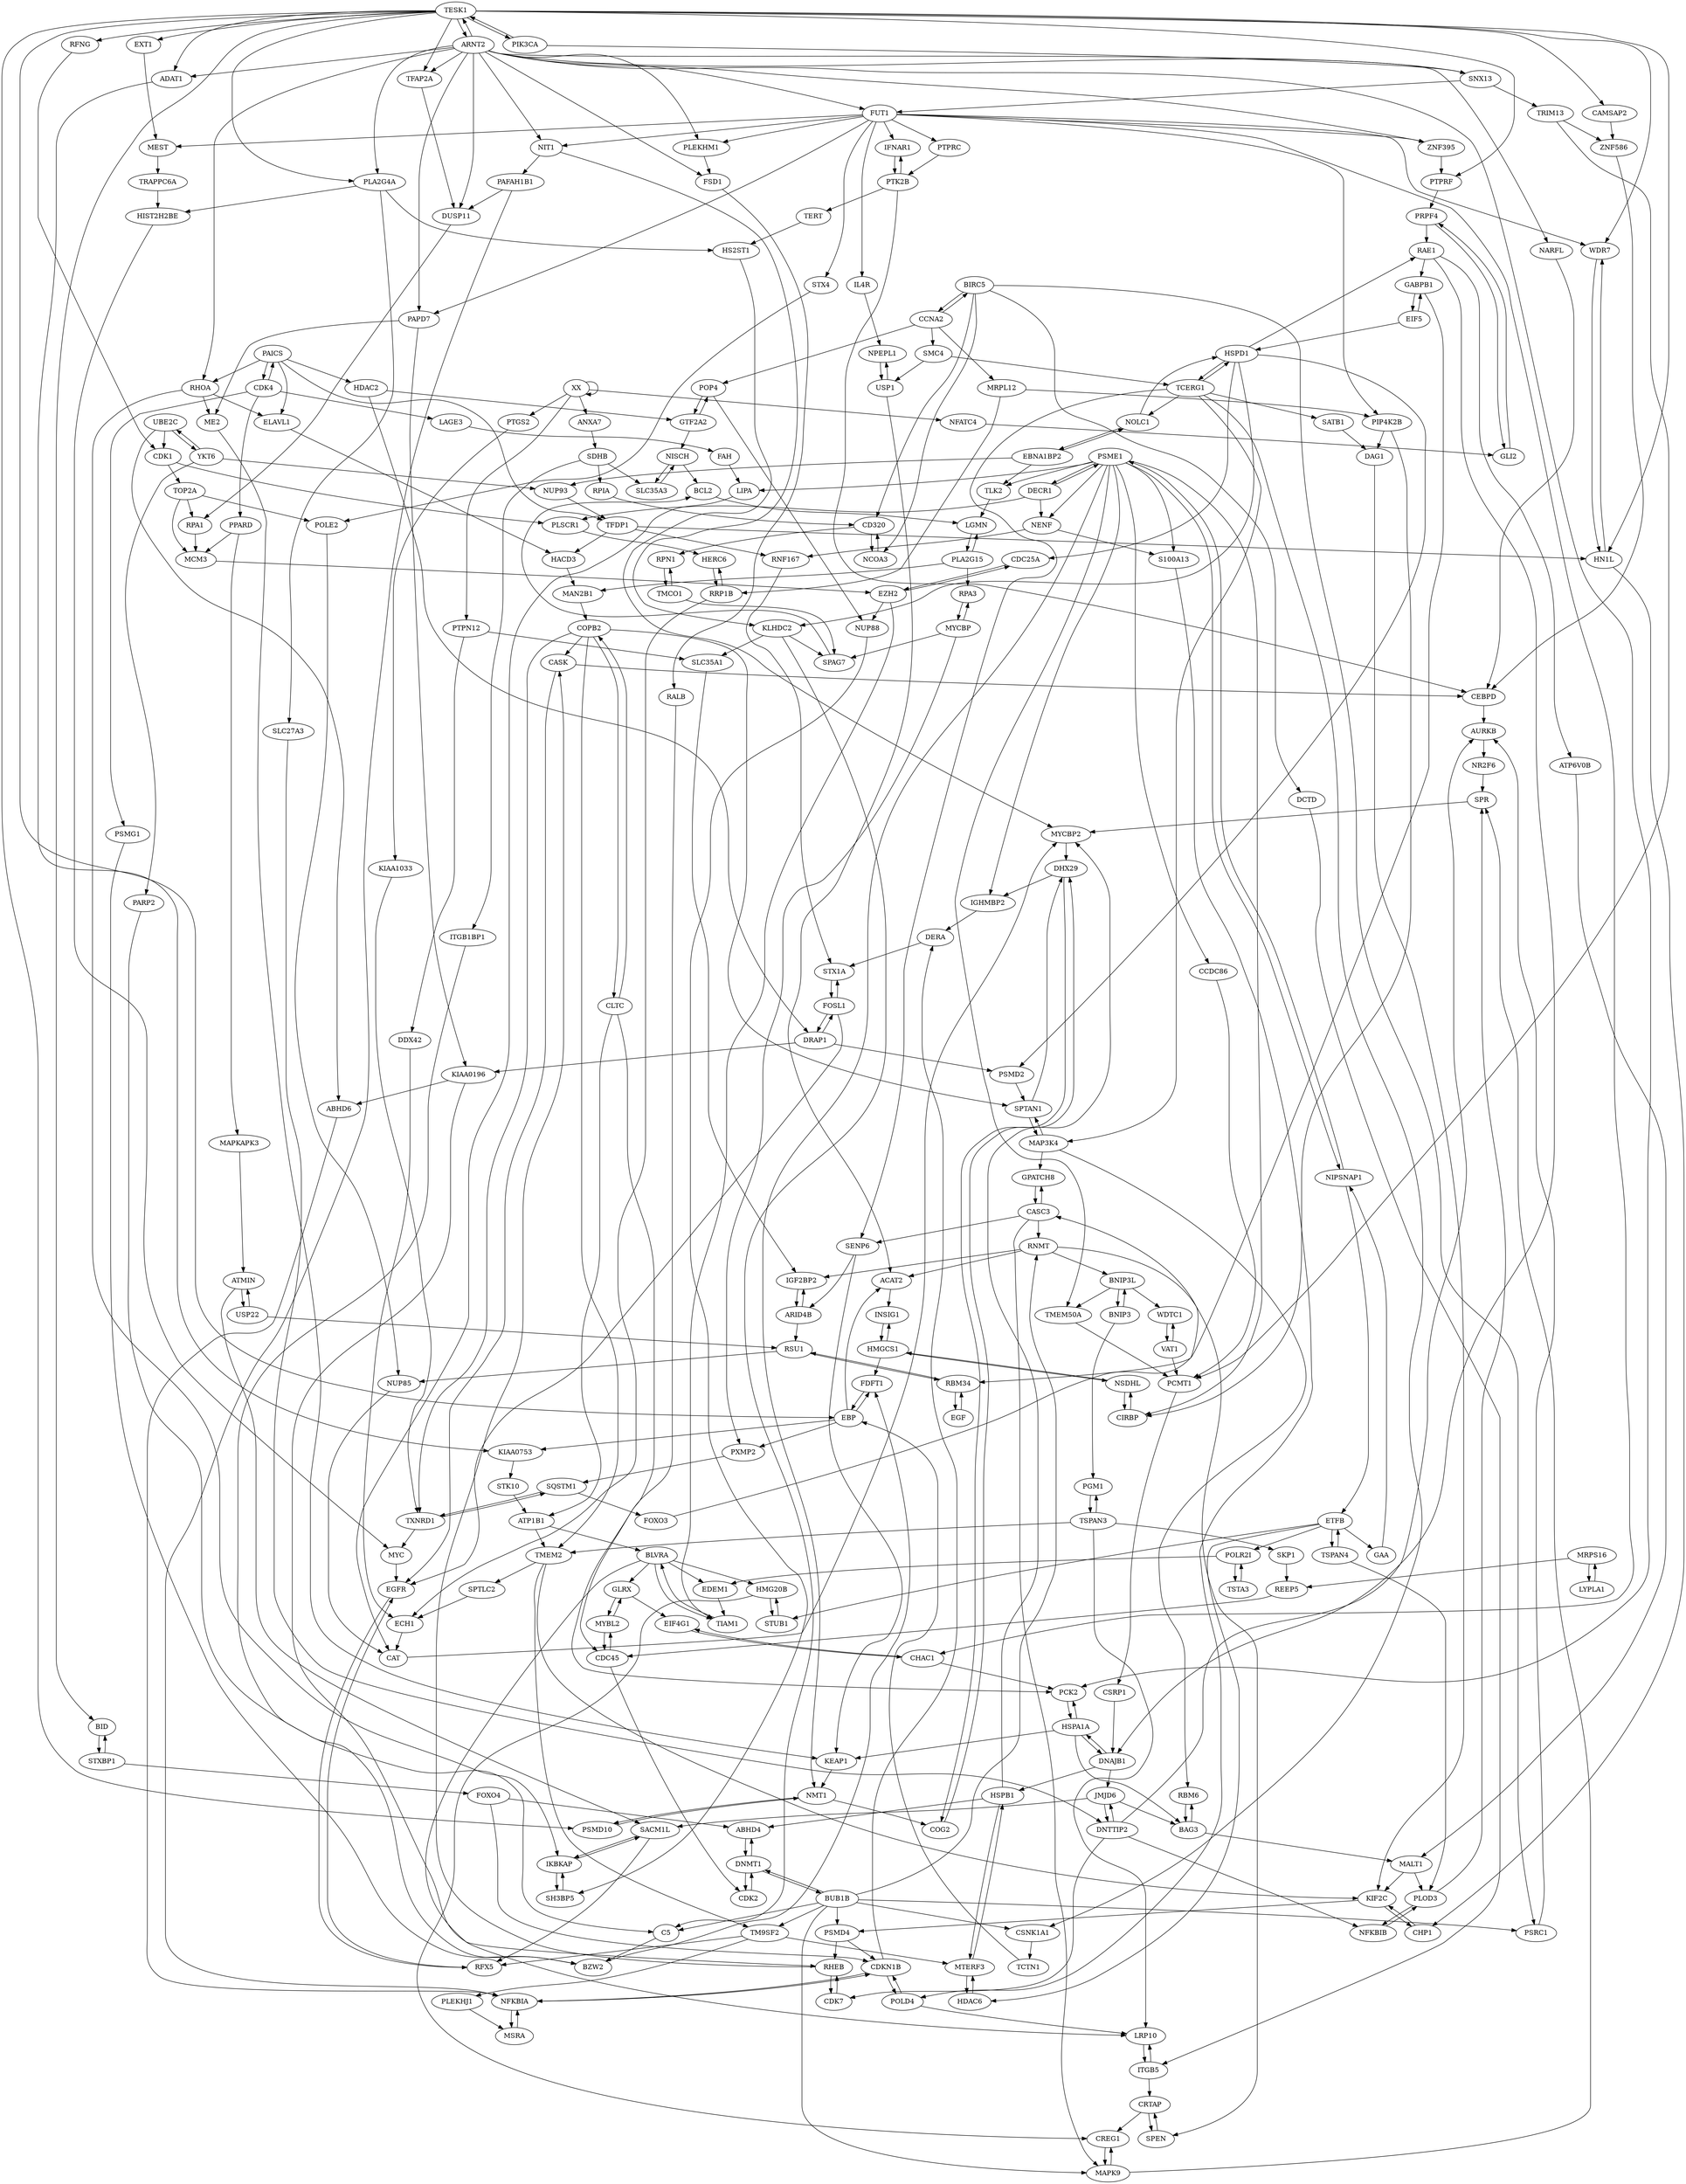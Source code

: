 digraph {
CASK -> EGFR ;
RFX5 -> EGFR ;
FOSL1 -> EGFR ;
MYC -> EGFR ;
RHEB -> CASK ;
COPB2 -> CASK ;
CLTC -> COPB2 ;
MAN2B1 -> COPB2 ;
COPB2 -> CLTC ;
DRAP1 -> FOSL1 ;
STX1A -> FOSL1 ;
HDAC2 -> DRAP1 ;
FOSL1 -> DRAP1 ;
PAICS -> HDAC2 ;
HACD3 -> MAN2B1 ;
PLA2G15 -> MAN2B1 ;
ELAVL1 -> HACD3 ;
TFDP1 -> HACD3 ;
RHOA -> ELAVL1 ;
PAICS -> ELAVL1 ;
TXNRD1 -> MYC ;
HIST2H2BE -> MYC ;
PLA2G4A -> HIST2H2BE ;
TRAPPC6A -> HIST2H2BE ;
CDK4 -> PAICS ;
PAICS -> CDK4 ;
LGMN -> PLA2G15 ;
BCL2 -> LGMN ;
TLK2 -> LGMN ;
PLA2G15 -> LGMN ;
NISCH -> BCL2 ;
SPAG7 -> BCL2 ;
SLC35A3 -> NISCH ;
GTF2A2 -> NISCH ;
HDAC2 -> GTF2A2 ;
POP4 -> GTF2A2 ;
TESK1 -> PLA2G4A ;
ARNT2 -> PLA2G4A ;
TESK1 -> ARNT2 ;
CCNA2 -> POP4 ;
GTF2A2 -> POP4 ;
BIRC5 -> CCNA2 ;
CCNA2 -> BIRC5 ;
EGFR -> RFX5 ;
SACM1L -> RFX5 ;
TM9SF2 -> RFX5 ;
PSMD4 -> RHEB ;
KIAA0196 -> RHEB ;
CDK7 -> RHEB ;
RHEB -> CDK7 ;
DNTTIP2 -> CDK7 ;
SLC27A3 -> DNTTIP2 ;
JMJD6 -> DNTTIP2 ;
DNAJB1 -> JMJD6 ;
DNTTIP2 -> JMJD6 ;
CSRP1 -> DNAJB1 ;
HSPA1A -> DNAJB1 ;
RAE1 -> DNAJB1 ;
PCMT1 -> CSRP1 ;
DNAJB1 -> HSPA1A ;
PCK2 -> HSPA1A ;
DRAP1 -> KIAA0196 ;
PAPD7 -> KIAA0196 ;
ARNT2 -> PAPD7 ;
FUT1 -> PAPD7 ;
ARNT2 -> FUT1 ;
SNX13 -> FUT1 ;
RALB -> PCK2 ;
ARNT2 -> PCK2 ;
HSPA1A -> PCK2 ;
CHAC1 -> PCK2 ;
EIF4G1 -> CHAC1 ;
FUT1 -> CHAC1 ;
GLRX -> EIF4G1 ;
CHAC1 -> EIF4G1 ;
BLVRA -> GLRX ;
MYBL2 -> GLRX ;
TIAM1 -> BLVRA ;
ATP1B1 -> BLVRA ;
CLTC -> ATP1B1 ;
STK10 -> ATP1B1 ;
CDC45 -> MYBL2 ;
GLRX -> MYBL2 ;
REEP5 -> CDC45 ;
MYBL2 -> CDC45 ;
CLTC -> CDC45 ;
VAT1 -> PCMT1 ;
TRIM13 -> PCMT1 ;
CCDC86 -> PCMT1 ;
TMEM50A -> PCMT1 ;
PSME1 -> CCDC86 ;
KIF2C -> PSMD4 ;
BUB1B -> PSMD4 ;
DNMT1 -> BUB1B ;
ABHD4 -> DNMT1 ;
CDK2 -> DNMT1 ;
BUB1B -> DNMT1 ;
FOXO4 -> ABHD4 ;
DNMT1 -> ABHD4 ;
HSPB1 -> ABHD4 ;
CDC45 -> CDK2 ;
DNMT1 -> CDK2 ;
STXBP1 -> FOXO4 ;
DNAJB1 -> HSPB1 ;
MTERF3 -> HSPB1 ;
MALT1 -> KIF2C ;
DAG1 -> KIF2C ;
CHP1 -> KIF2C ;
TMEM2 -> KIF2C ;
KIF2C -> CHP1 ;
HN1L -> CHP1 ;
SATB1 -> DAG1 ;
PIP4K2B -> DAG1 ;
WDR7 -> HN1L ;
TFDP1 -> HN1L ;
TESK1 -> HN1L ;
ATP6V0B -> MALT1 ;
BAG3 -> MALT1 ;
RAE1 -> ATP6V0B ;
RBM6 -> BAG3 ;
JMJD6 -> BAG3 ;
HSPA1A -> BAG3 ;
TM9SF2 -> MTERF3 ;
HDAC6 -> MTERF3 ;
HSPB1 -> MTERF3 ;
ETFB -> HDAC6 ;
MTERF3 -> HDAC6 ;
NIPSNAP1 -> ETFB ;
TSPAN4 -> ETFB ;
GAA -> NIPSNAP1 ;
PSME1 -> NIPSNAP1 ;
ETFB -> GAA ;
MRPL12 -> PIP4K2B ;
FUT1 -> PIP4K2B ;
CCNA2 -> MRPL12 ;
NIPSNAP1 -> PSME1 ;
DECR1 -> PSME1 ;
PSME1 -> DECR1 ;
PRPF4 -> RAE1 ;
HSPD1 -> RAE1 ;
EIF5 -> HSPD1 ;
NOLC1 -> HSPD1 ;
TCERG1 -> HSPD1 ;
GABPB1 -> EIF5 ;
RAE1 -> GABPB1 ;
EIF5 -> GABPB1 ;
TCERG1 -> NOLC1 ;
EBNA1BP2 -> NOLC1 ;
NOLC1 -> EBNA1BP2 ;
GLI2 -> PRPF4 ;
PTPRF -> PRPF4 ;
PRPF4 -> GLI2 ;
NFATC4 -> GLI2 ;
XX -> NFATC4 ;
ZNF395 -> PTPRF ;
TESK1 -> PTPRF ;
FSD1 -> RALB ;
ARNT2 -> FSD1 ;
PLEKHM1 -> FSD1 ;
ARNT2 -> PLEKHM1 ;
FUT1 -> PLEKHM1 ;
MAP3K4 -> RBM6 ;
BAG3 -> RBM6 ;
SPTAN1 -> MAP3K4 ;
TCERG1 -> MAP3K4 ;
MRPS16 -> REEP5 ;
SKP1 -> REEP5 ;
LYPLA1 -> MRPS16 ;
MRPS16 -> LYPLA1 ;
ARNT2 -> RHOA ;
PAICS -> RHOA ;
JMJD6 -> SACM1L ;
IKBKAP -> SACM1L ;
ATMIN -> SACM1L ;
MAPKAPK3 -> ATMIN ;
USP22 -> ATMIN ;
SACM1L -> IKBKAP ;
RHOA -> IKBKAP ;
SH3BP5 -> IKBKAP ;
PPARD -> MAPKAPK3 ;
CDK4 -> PPARD ;
TCERG1 -> SATB1 ;
NUP88 -> SH3BP5 ;
IKBKAP -> SH3BP5 ;
POP4 -> NUP88 ;
EZH2 -> NUP88 ;
CDC25A -> EZH2 ;
MCM3 -> EZH2 ;
HSPD1 -> CDC25A ;
EZH2 -> CDC25A ;
RPA1 -> MCM3 ;
PPARD -> MCM3 ;
TOP2A -> MCM3 ;
TOP2A -> RPA1 ;
DUSP11 -> RPA1 ;
PAFAH1B1 -> DUSP11 ;
ARNT2 -> DUSP11 ;
TFAP2A -> DUSP11 ;
NIT1 -> PAFAH1B1 ;
ARNT2 -> NIT1 ;
FUT1 -> NIT1 ;
TSPAN3 -> SKP1 ;
PLA2G4A -> SLC27A3 ;
NISCH -> SLC35A3 ;
SDHB -> SLC35A3 ;
ANXA7 -> SDHB ;
XX -> ANXA7 ;
ARNT2 -> SNX13 ;
PIK3CA -> SNX13 ;
TESK1 -> PIK3CA ;
TMCO1 -> SPAG7 ;
KLHDC2 -> SPAG7 ;
MYCBP -> SPAG7 ;
NIT1 -> KLHDC2 ;
HSPD1 -> KLHDC2 ;
RPA3 -> MYCBP ;
PLA2G15 -> RPA3 ;
MYCBP -> RPA3 ;
PSMD2 -> SPTAN1 ;
MAP3K4 -> SPTAN1 ;
COPB2 -> SPTAN1 ;
DRAP1 -> PSMD2 ;
HSPD1 -> PSMD2 ;
KIAA0753 -> STK10 ;
EBP -> KIAA0753 ;
ADAT1 -> KIAA0753 ;
ARNT2 -> ADAT1 ;
TESK1 -> ADAT1 ;
TCTN1 -> EBP ;
FDFT1 -> EBP ;
TESK1 -> EBP ;
HMGCS1 -> FDFT1 ;
BZW2 -> FDFT1 ;
EBP -> FDFT1 ;
ITGB1BP1 -> BZW2 ;
C5 -> BZW2 ;
PSMG1 -> BZW2 ;
PARP2 -> C5 ;
KLHDC2 -> C5 ;
BUB1B -> C5 ;
NSDHL -> HMGCS1 ;
INSIG1 -> HMGCS1 ;
ACAT2 -> INSIG1 ;
HMGCS1 -> INSIG1 ;
EBP -> ACAT2 ;
RNMT -> ACAT2 ;
USP1 -> ACAT2 ;
SDHB -> ITGB1BP1 ;
CIRBP -> NSDHL ;
HMGCS1 -> NSDHL ;
PIP4K2B -> CIRBP ;
NSDHL -> CIRBP ;
PSME1 -> CIRBP ;
YKT6 -> PARP2 ;
CDK4 -> PSMG1 ;
BUB1B -> RNMT ;
CASC3 -> RNMT ;
FOXO3 -> CASC3 ;
GPATCH8 -> CASC3 ;
SQSTM1 -> FOXO3 ;
CASC3 -> GPATCH8 ;
MAP3K4 -> GPATCH8 ;
PXMP2 -> SQSTM1 ;
TXNRD1 -> SQSTM1 ;
EBP -> PXMP2 ;
MYCBP -> PXMP2 ;
RNF167 -> STX1A ;
DERA -> STX1A ;
FOSL1 -> STX1A ;
CDKN1B -> DERA ;
IGHMBP2 -> DERA ;
FOXO4 -> CDKN1B ;
POLD4 -> CDKN1B ;
NFKBIA -> CDKN1B ;
PSMD4 -> CDKN1B ;
DHX29 -> IGHMBP2 ;
PSME1 -> IGHMBP2 ;
MYCBP2 -> DHX29 ;
SPTAN1 -> DHX29 ;
COG2 -> DHX29 ;
NMT1 -> COG2 ;
DHX29 -> COG2 ;
HSPB1 -> MYCBP2 ;
CAT -> MYCBP2 ;
SPR -> MYCBP2 ;
HS2ST1 -> MYCBP2 ;
ECH1 -> CAT ;
NUP85 -> CAT ;
LIPA -> CAT ;
DDX42 -> ECH1 ;
RRP1B -> ECH1 ;
SPTLC2 -> ECH1 ;
PTPN12 -> DDX42 ;
TERT -> HS2ST1 ;
PLA2G4A -> HS2ST1 ;
FAH -> LIPA ;
PSME1 -> LIPA ;
LAGE3 -> FAH ;
CDK4 -> LAGE3 ;
PAFAH1B1 -> NFKBIA ;
MSRA -> NFKBIA ;
CDKN1B -> NFKBIA ;
ABHD6 -> NFKBIA ;
UBE2C -> ABHD6 ;
KIAA0196 -> ABHD6 ;
PLEKHJ1 -> MSRA ;
NFKBIA -> MSRA ;
KEAP1 -> NMT1 ;
PSMD10 -> NMT1 ;
PSME1 -> NMT1 ;
HSPA1A -> KEAP1 ;
ME2 -> KEAP1 ;
SENP6 -> KEAP1 ;
PAPD7 -> ME2 ;
RHOA -> ME2 ;
RSU1 -> NUP85 ;
POLE2 -> NUP85 ;
TM9SF2 -> PLEKHJ1 ;
CDKN1B -> POLD4 ;
S100A13 -> POLD4 ;
STX4 -> POLE2 ;
TOP2A -> POLE2 ;
NMT1 -> PSMD10 ;
TESK1 -> PSMD10 ;
XX -> PTPN12 ;
NENF -> RNF167 ;
TFDP1 -> RNF167 ;
DECR1 -> NENF ;
PSME1 -> NENF ;
HERC6 -> RRP1B ;
MRPL12 -> RRP1B ;
PLSCR1 -> HERC6 ;
RRP1B -> HERC6 ;
CDK1 -> PLSCR1 ;
DECR1 -> PLSCR1 ;
RFNG -> CDK1 ;
UBE2C -> CDK1 ;
TESK1 -> RFNG ;
RBM34 -> RSU1 ;
USP22 -> RSU1 ;
ARID4B -> RSU1 ;
SENP6 -> ARID4B ;
IGF2BP2 -> ARID4B ;
RNMT -> IGF2BP2 ;
SLC35A1 -> IGF2BP2 ;
ARID4B -> IGF2BP2 ;
GABPB1 -> RBM34 ;
EGF -> RBM34 ;
RSU1 -> RBM34 ;
RBM34 -> EGF ;
NENF -> S100A13 ;
PSME1 -> S100A13 ;
CASC3 -> SENP6 ;
TCERG1 -> SENP6 ;
KLHDC2 -> SLC35A1 ;
PTPN12 -> SLC35A1 ;
NR2F6 -> SPR ;
MAPK9 -> SPR ;
PLOD3 -> SPR ;
CASC3 -> MAPK9 ;
CREG1 -> MAPK9 ;
BUB1B -> MAPK9 ;
CRTAP -> CREG1 ;
MAPK9 -> CREG1 ;
HMG20B -> CREG1 ;
SPEN -> CRTAP ;
ITGB5 -> CRTAP ;
STUB1 -> HMG20B ;
BLVRA -> HMG20B ;
LRP10 -> ITGB5 ;
DCTD -> ITGB5 ;
BIRC5 -> DCTD ;
BLVRA -> LRP10 ;
ITGB5 -> LRP10 ;
POLD4 -> LRP10 ;
TSPAN3 -> LRP10 ;
AURKB -> NR2F6 ;
CEBPD -> AURKB ;
DNTTIP2 -> AURKB ;
PSRC1 -> AURKB ;
PTK2B -> CEBPD ;
ZNF586 -> CEBPD ;
NARFL -> CEBPD ;
CASK -> CEBPD ;
ARNT2 -> NARFL ;
MALT1 -> PLOD3 ;
TSPAN4 -> PLOD3 ;
NFKBIB -> PLOD3 ;
PLOD3 -> NFKBIB ;
DNTTIP2 -> NFKBIB ;
BUB1B -> PSRC1 ;
BIRC5 -> PSRC1 ;
IFNAR1 -> PTK2B ;
PTPRC -> PTK2B ;
FUT1 -> IFNAR1 ;
PTK2B -> IFNAR1 ;
FUT1 -> PTPRC ;
CRTAP -> SPEN ;
RNMT -> SPEN ;
TMEM2 -> SPTLC2 ;
ETFB -> STUB1 ;
HMG20B -> STUB1 ;
FUT1 -> STX4 ;
BID -> STXBP1 ;
STXBP1 -> BID ;
TESK1 -> BID ;
HSPD1 -> TCERG1 ;
SMC4 -> TCERG1 ;
CCNA2 -> SMC4 ;
CSNK1A1 -> TCTN1 ;
BUB1B -> CSNK1A1 ;
TCERG1 -> CSNK1A1 ;
PTK2B -> TERT ;
ARNT2 -> TESK1 ;
PIK3CA -> TESK1 ;
ARNT2 -> TFAP2A ;
TESK1 -> TFAP2A ;
NUP93 -> TFDP1 ;
PAICS -> TFDP1 ;
YKT6 -> NUP93 ;
EBNA1BP2 -> NUP93 ;
EDEM1 -> TIAM1 ;
EZH2 -> TIAM1 ;
BLVRA -> TIAM1 ;
POLR2I -> EDEM1 ;
BLVRA -> EDEM1 ;
TSTA3 -> POLR2I ;
ETFB -> POLR2I ;
EBNA1BP2 -> TLK2 ;
PSME1 -> TLK2 ;
TMEM2 -> TM9SF2 ;
BUB1B -> TM9SF2 ;
RPN1 -> TMCO1 ;
CD320 -> RPN1 ;
TMCO1 -> RPN1 ;
BIRC5 -> CD320 ;
NCOA3 -> CD320 ;
RPIA -> CD320 ;
CD320 -> NCOA3 ;
BIRC5 -> NCOA3 ;
SDHB -> RPIA ;
TSPAN3 -> TMEM2 ;
COPB2 -> TMEM2 ;
ATP1B1 -> TMEM2 ;
BNIP3L -> TMEM50A ;
PSME1 -> TMEM50A ;
RNMT -> BNIP3L ;
BNIP3 -> BNIP3L ;
BNIP3L -> BNIP3 ;
CDK1 -> TOP2A ;
MEST -> TRAPPC6A ;
EXT1 -> MEST ;
FUT1 -> MEST ;
TESK1 -> EXT1 ;
SNX13 -> TRIM13 ;
PGM1 -> TSPAN3 ;
BNIP3 -> PGM1 ;
TSPAN3 -> PGM1 ;
ETFB -> TSPAN4 ;
POLR2I -> TSTA3 ;
COPB2 -> TXNRD1 ;
KIAA1033 -> TXNRD1 ;
SQSTM1 -> TXNRD1 ;
PTGS2 -> KIAA1033 ;
XX -> PTGS2 ;
YKT6 -> UBE2C ;
NPEPL1 -> USP1 ;
SMC4 -> USP1 ;
IL4R -> NPEPL1 ;
USP1 -> NPEPL1 ;
FUT1 -> IL4R ;
ATMIN -> USP22 ;
WDTC1 -> VAT1 ;
TESK1 -> WDR7 ;
HN1L -> WDR7 ;
FUT1 -> WDR7 ;
VAT1 -> WDTC1 ;
BNIP3L -> WDTC1 ;
XX -> XX ;
UBE2C -> YKT6 ;
ARNT2 -> ZNF395 ;
FUT1 -> ZNF395 ;
CAMSAP2 -> ZNF586 ;
TRIM13 -> ZNF586 ;
TESK1 -> CAMSAP2 ;
} 
